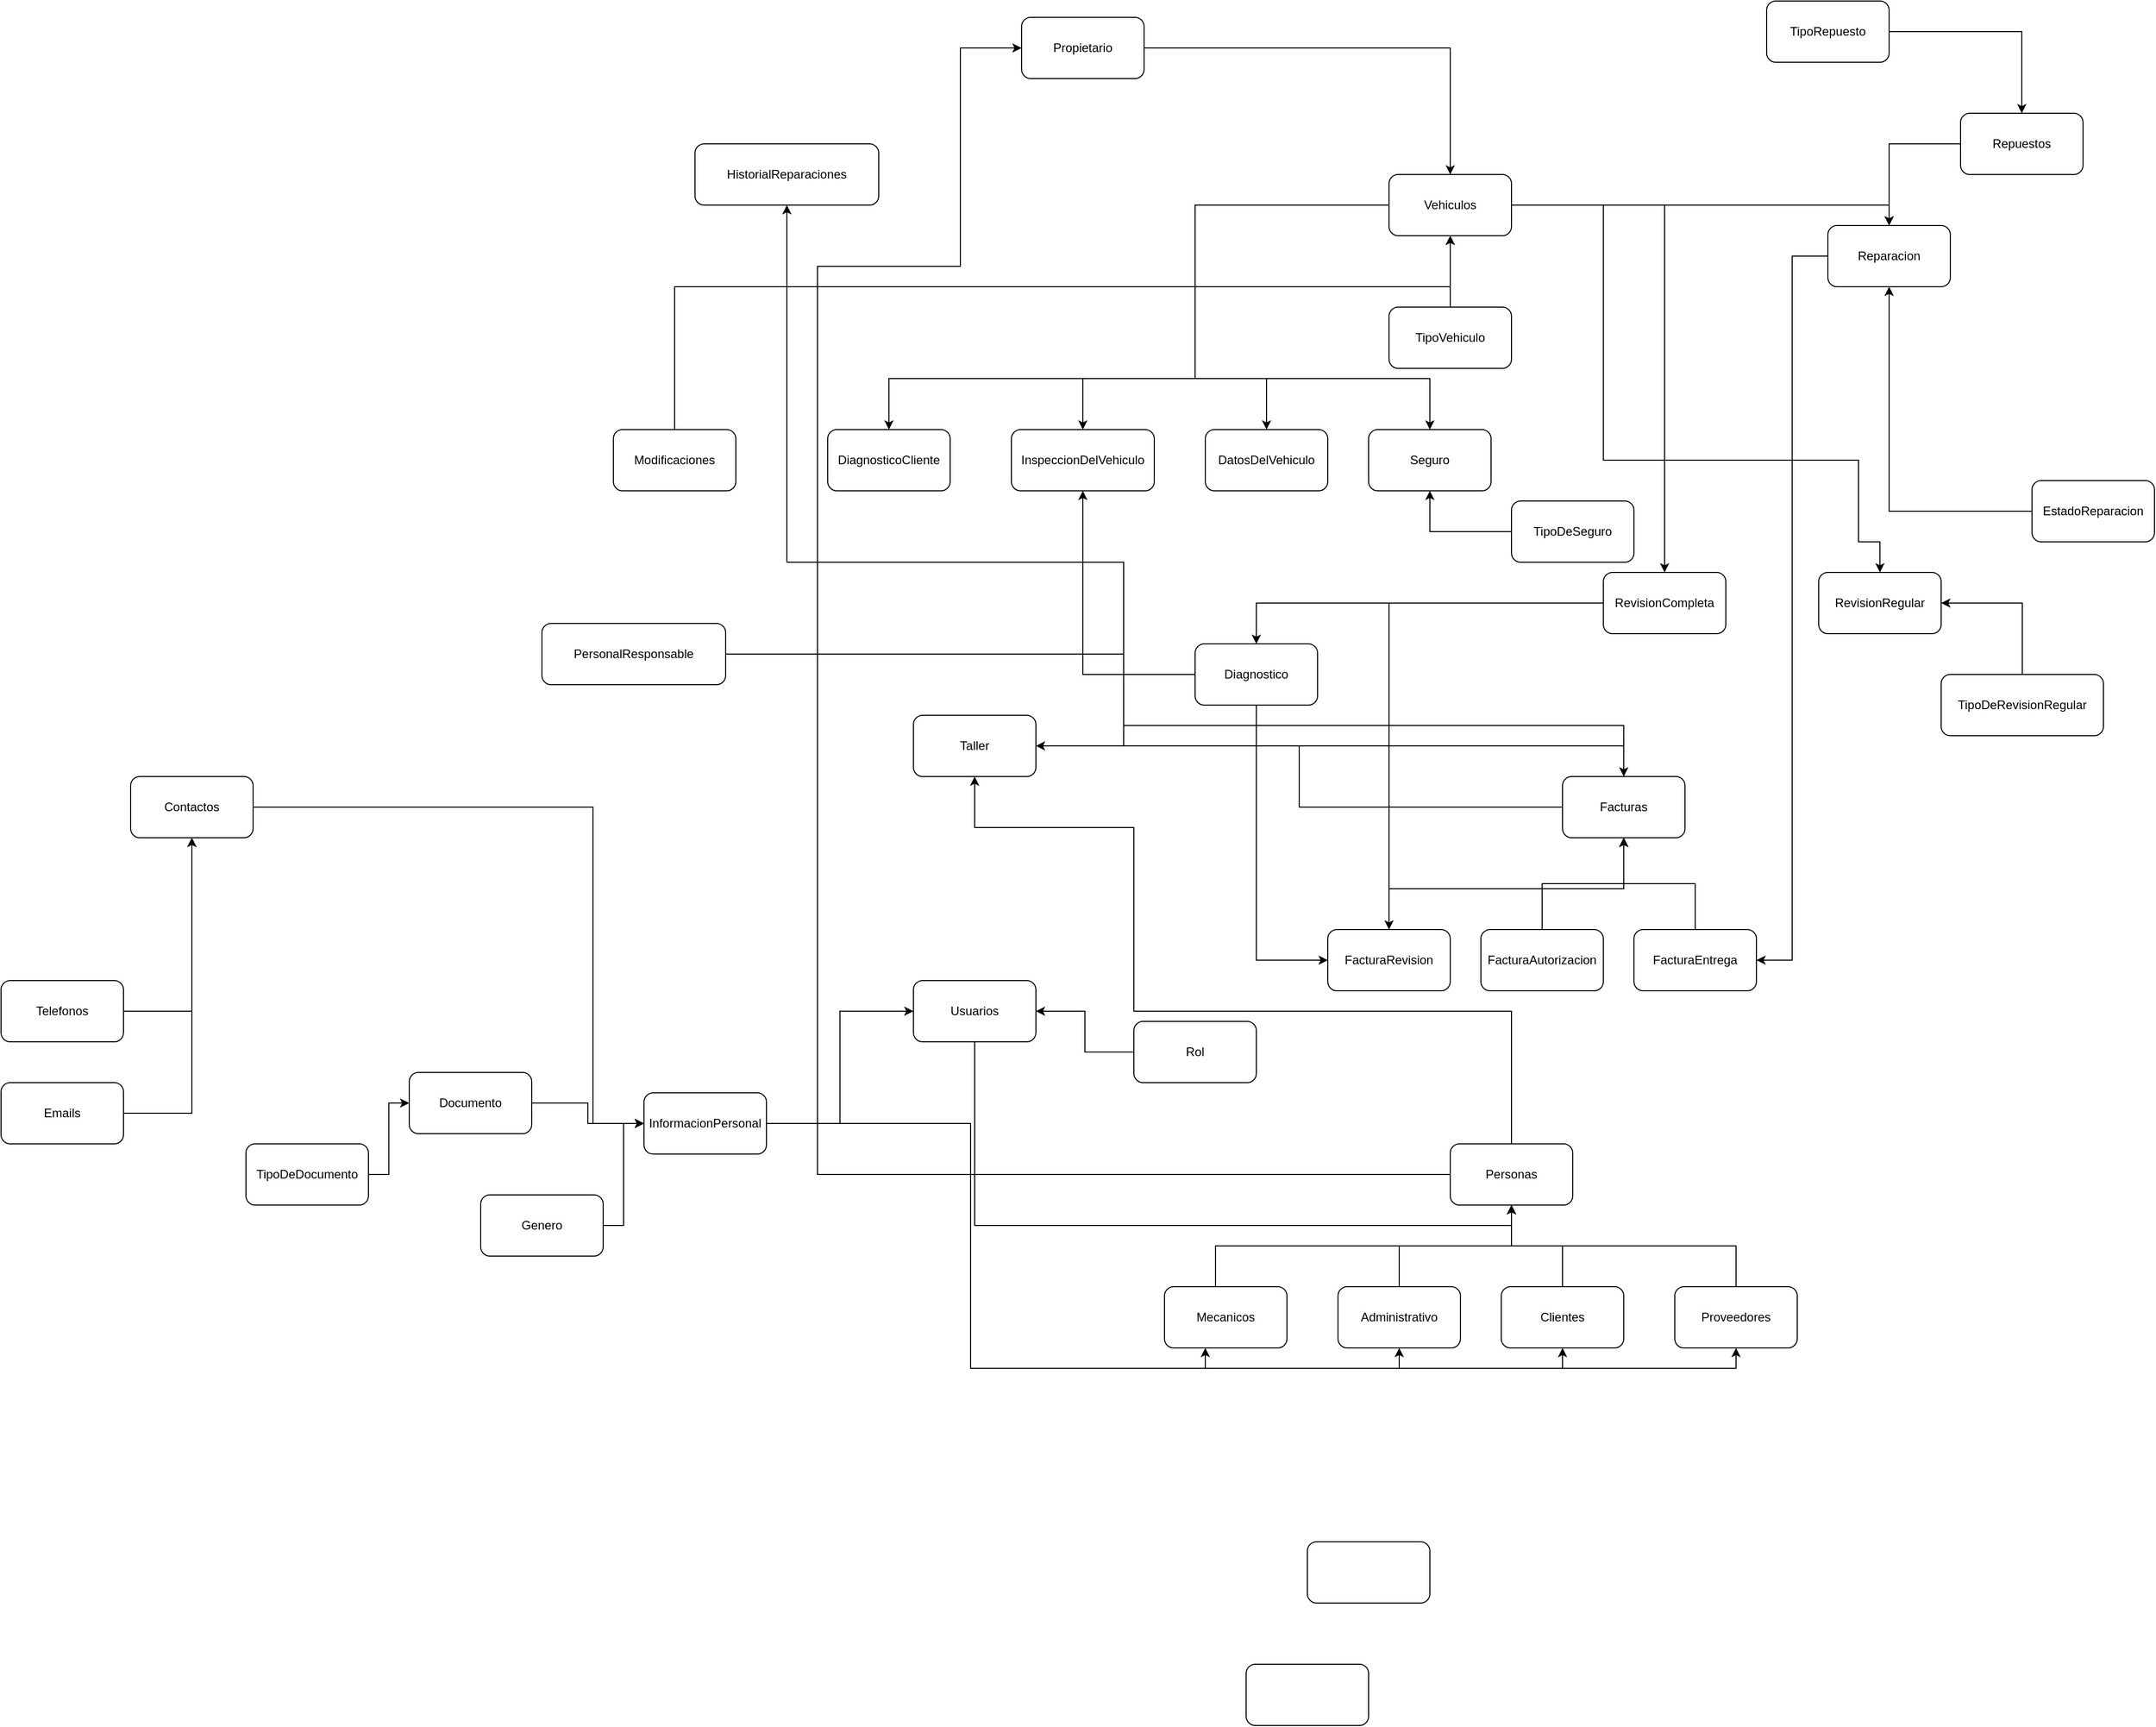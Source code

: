 <mxfile version="21.6.6" type="github">
  <diagram id="C5RBs43oDa-KdzZeNtuy" name="Page-1">
    <mxGraphModel dx="3290" dy="2349" grid="1" gridSize="10" guides="1" tooltips="1" connect="1" arrows="1" fold="1" page="1" pageScale="1" pageWidth="827" pageHeight="1169" math="0" shadow="0">
      <root>
        <mxCell id="WIyWlLk6GJQsqaUBKTNV-0" />
        <mxCell id="WIyWlLk6GJQsqaUBKTNV-1" parent="WIyWlLk6GJQsqaUBKTNV-0" />
        <mxCell id="hCiBcU4REguV__c3OleU-0" value="InspeccionDelVehiculo" style="rounded=1;whiteSpace=wrap;html=1;" parent="WIyWlLk6GJQsqaUBKTNV-1" vertex="1">
          <mxGeometry x="450" y="-210" width="140" height="60" as="geometry" />
        </mxCell>
        <mxCell id="hCiBcU4REguV__c3OleU-47" style="edgeStyle=orthogonalEdgeStyle;rounded=0;orthogonalLoop=1;jettySize=auto;html=1;entryX=0;entryY=0.5;entryDx=0;entryDy=0;" parent="WIyWlLk6GJQsqaUBKTNV-1" source="hCiBcU4REguV__c3OleU-1" target="hCiBcU4REguV__c3OleU-2" edge="1">
          <mxGeometry relative="1" as="geometry" />
        </mxCell>
        <mxCell id="hCiBcU4REguV__c3OleU-1" value="Documento" style="rounded=1;whiteSpace=wrap;html=1;" parent="WIyWlLk6GJQsqaUBKTNV-1" vertex="1">
          <mxGeometry x="-140" y="420" width="120" height="60" as="geometry" />
        </mxCell>
        <mxCell id="hCiBcU4REguV__c3OleU-41" style="edgeStyle=orthogonalEdgeStyle;rounded=0;orthogonalLoop=1;jettySize=auto;html=1;exitX=1;exitY=0.5;exitDx=0;exitDy=0;entryX=0;entryY=0.5;entryDx=0;entryDy=0;" parent="WIyWlLk6GJQsqaUBKTNV-1" source="hCiBcU4REguV__c3OleU-2" target="hCiBcU4REguV__c3OleU-21" edge="1">
          <mxGeometry relative="1" as="geometry" />
        </mxCell>
        <mxCell id="hCiBcU4REguV__c3OleU-53" style="edgeStyle=orthogonalEdgeStyle;rounded=0;orthogonalLoop=1;jettySize=auto;html=1;entryX=0.5;entryY=1;entryDx=0;entryDy=0;" parent="WIyWlLk6GJQsqaUBKTNV-1" edge="1">
          <mxGeometry relative="1" as="geometry">
            <mxPoint x="190.0" y="470" as="sourcePoint" />
            <mxPoint x="640.0" y="690" as="targetPoint" />
            <Array as="points">
              <mxPoint x="410" y="470" />
              <mxPoint x="410" y="710" />
              <mxPoint x="640" y="710" />
            </Array>
          </mxGeometry>
        </mxCell>
        <mxCell id="hCiBcU4REguV__c3OleU-54" style="edgeStyle=orthogonalEdgeStyle;rounded=0;orthogonalLoop=1;jettySize=auto;html=1;exitX=1;exitY=0.5;exitDx=0;exitDy=0;entryX=0.5;entryY=1;entryDx=0;entryDy=0;" parent="WIyWlLk6GJQsqaUBKTNV-1" source="hCiBcU4REguV__c3OleU-2" target="hCiBcU4REguV__c3OleU-14" edge="1">
          <mxGeometry relative="1" as="geometry">
            <Array as="points">
              <mxPoint x="410" y="470" />
              <mxPoint x="410" y="710" />
              <mxPoint x="830" y="710" />
            </Array>
          </mxGeometry>
        </mxCell>
        <mxCell id="hCiBcU4REguV__c3OleU-55" style="edgeStyle=orthogonalEdgeStyle;rounded=0;orthogonalLoop=1;jettySize=auto;html=1;exitX=1;exitY=0.5;exitDx=0;exitDy=0;entryX=0.5;entryY=1;entryDx=0;entryDy=0;" parent="WIyWlLk6GJQsqaUBKTNV-1" source="hCiBcU4REguV__c3OleU-2" target="hCiBcU4REguV__c3OleU-30" edge="1">
          <mxGeometry relative="1" as="geometry">
            <Array as="points">
              <mxPoint x="410" y="470" />
              <mxPoint x="410" y="710" />
              <mxPoint x="990" y="710" />
            </Array>
          </mxGeometry>
        </mxCell>
        <mxCell id="hCiBcU4REguV__c3OleU-56" style="edgeStyle=orthogonalEdgeStyle;rounded=0;orthogonalLoop=1;jettySize=auto;html=1;exitX=1;exitY=0.5;exitDx=0;exitDy=0;entryX=0.5;entryY=1;entryDx=0;entryDy=0;" parent="WIyWlLk6GJQsqaUBKTNV-1" source="hCiBcU4REguV__c3OleU-2" target="hCiBcU4REguV__c3OleU-31" edge="1">
          <mxGeometry relative="1" as="geometry">
            <Array as="points">
              <mxPoint x="410" y="470" />
              <mxPoint x="410" y="710" />
              <mxPoint x="1160" y="710" />
            </Array>
          </mxGeometry>
        </mxCell>
        <mxCell id="hCiBcU4REguV__c3OleU-2" value="InformacionPersonal" style="rounded=1;whiteSpace=wrap;html=1;" parent="WIyWlLk6GJQsqaUBKTNV-1" vertex="1">
          <mxGeometry x="90" y="440" width="120" height="60" as="geometry" />
        </mxCell>
        <mxCell id="hCiBcU4REguV__c3OleU-49" style="edgeStyle=orthogonalEdgeStyle;rounded=0;orthogonalLoop=1;jettySize=auto;html=1;entryX=0.5;entryY=1;entryDx=0;entryDy=0;" parent="WIyWlLk6GJQsqaUBKTNV-1" source="hCiBcU4REguV__c3OleU-3" target="hCiBcU4REguV__c3OleU-29" edge="1">
          <mxGeometry relative="1" as="geometry">
            <Array as="points">
              <mxPoint x="650" y="590" />
              <mxPoint x="940" y="590" />
            </Array>
          </mxGeometry>
        </mxCell>
        <mxCell id="hCiBcU4REguV__c3OleU-3" value="&lt;div&gt;Mecanicos&lt;/div&gt;" style="rounded=1;whiteSpace=wrap;html=1;" parent="WIyWlLk6GJQsqaUBKTNV-1" vertex="1">
          <mxGeometry x="600" y="630" width="120" height="60" as="geometry" />
        </mxCell>
        <mxCell id="hCiBcU4REguV__c3OleU-46" style="edgeStyle=orthogonalEdgeStyle;rounded=0;orthogonalLoop=1;jettySize=auto;html=1;entryX=0;entryY=0.5;entryDx=0;entryDy=0;" parent="WIyWlLk6GJQsqaUBKTNV-1" source="hCiBcU4REguV__c3OleU-4" target="hCiBcU4REguV__c3OleU-2" edge="1">
          <mxGeometry relative="1" as="geometry">
            <mxPoint x="130" y="510" as="targetPoint" />
          </mxGeometry>
        </mxCell>
        <mxCell id="hCiBcU4REguV__c3OleU-4" value="&lt;div&gt;Genero&lt;/div&gt;" style="rounded=1;whiteSpace=wrap;html=1;" parent="WIyWlLk6GJQsqaUBKTNV-1" vertex="1">
          <mxGeometry x="-70" y="540" width="120" height="60" as="geometry" />
        </mxCell>
        <mxCell id="v46ftB-HjHXUU36Ciib--24" style="edgeStyle=orthogonalEdgeStyle;rounded=0;orthogonalLoop=1;jettySize=auto;html=1;entryX=1;entryY=0.5;entryDx=0;entryDy=0;" edge="1" parent="WIyWlLk6GJQsqaUBKTNV-1" source="hCiBcU4REguV__c3OleU-5" target="hCiBcU4REguV__c3OleU-22">
          <mxGeometry relative="1" as="geometry" />
        </mxCell>
        <mxCell id="hCiBcU4REguV__c3OleU-5" value="Reparacion" style="rounded=1;whiteSpace=wrap;html=1;" parent="WIyWlLk6GJQsqaUBKTNV-1" vertex="1">
          <mxGeometry x="1250" y="-410" width="120" height="60" as="geometry" />
        </mxCell>
        <mxCell id="v46ftB-HjHXUU36Ciib--7" style="edgeStyle=orthogonalEdgeStyle;rounded=0;orthogonalLoop=1;jettySize=auto;html=1;" edge="1" parent="WIyWlLk6GJQsqaUBKTNV-1" source="hCiBcU4REguV__c3OleU-6" target="hCiBcU4REguV__c3OleU-15">
          <mxGeometry relative="1" as="geometry" />
        </mxCell>
        <mxCell id="v46ftB-HjHXUU36Ciib--8" style="edgeStyle=orthogonalEdgeStyle;rounded=0;orthogonalLoop=1;jettySize=auto;html=1;exitX=0;exitY=0.5;exitDx=0;exitDy=0;" edge="1" parent="WIyWlLk6GJQsqaUBKTNV-1" source="hCiBcU4REguV__c3OleU-6" target="hCiBcU4REguV__c3OleU-23">
          <mxGeometry relative="1" as="geometry" />
        </mxCell>
        <mxCell id="hCiBcU4REguV__c3OleU-6" value="RevisionCompleta" style="rounded=1;whiteSpace=wrap;html=1;" parent="WIyWlLk6GJQsqaUBKTNV-1" vertex="1">
          <mxGeometry x="1030" y="-70" width="120" height="60" as="geometry" />
        </mxCell>
        <mxCell id="v46ftB-HjHXUU36Ciib--13" style="edgeStyle=orthogonalEdgeStyle;rounded=0;orthogonalLoop=1;jettySize=auto;html=1;entryX=0.5;entryY=1;entryDx=0;entryDy=0;" edge="1" parent="WIyWlLk6GJQsqaUBKTNV-1" source="hCiBcU4REguV__c3OleU-7" target="hCiBcU4REguV__c3OleU-40">
          <mxGeometry relative="1" as="geometry" />
        </mxCell>
        <mxCell id="hCiBcU4REguV__c3OleU-7" value="&lt;div&gt;TipoVehiculo&lt;/div&gt;" style="rounded=1;whiteSpace=wrap;html=1;" parent="WIyWlLk6GJQsqaUBKTNV-1" vertex="1">
          <mxGeometry x="820" y="-330" width="120" height="60" as="geometry" />
        </mxCell>
        <mxCell id="hCiBcU4REguV__c3OleU-8" value="DiagnosticoCliente" style="rounded=1;whiteSpace=wrap;html=1;" parent="WIyWlLk6GJQsqaUBKTNV-1" vertex="1">
          <mxGeometry x="270" y="-210" width="120" height="60" as="geometry" />
        </mxCell>
        <mxCell id="v46ftB-HjHXUU36Ciib--26" style="edgeStyle=orthogonalEdgeStyle;rounded=0;orthogonalLoop=1;jettySize=auto;html=1;entryX=0.5;entryY=0;entryDx=0;entryDy=0;" edge="1" parent="WIyWlLk6GJQsqaUBKTNV-1" source="hCiBcU4REguV__c3OleU-9" target="hCiBcU4REguV__c3OleU-16">
          <mxGeometry relative="1" as="geometry">
            <Array as="points">
              <mxPoint x="560" y="10" />
              <mxPoint x="560" y="80" />
              <mxPoint x="1050" y="80" />
            </Array>
          </mxGeometry>
        </mxCell>
        <mxCell id="hCiBcU4REguV__c3OleU-9" value="PersonalResponsable" style="rounded=1;whiteSpace=wrap;html=1;" parent="WIyWlLk6GJQsqaUBKTNV-1" vertex="1">
          <mxGeometry x="-10" y="-20" width="180" height="60" as="geometry" />
        </mxCell>
        <mxCell id="hCiBcU4REguV__c3OleU-10" value="&lt;div&gt;DatosDelVehiculo&lt;/div&gt;" style="rounded=1;whiteSpace=wrap;html=1;" parent="WIyWlLk6GJQsqaUBKTNV-1" vertex="1">
          <mxGeometry x="640" y="-210" width="120" height="60" as="geometry" />
        </mxCell>
        <mxCell id="hCiBcU4REguV__c3OleU-44" style="edgeStyle=orthogonalEdgeStyle;rounded=0;orthogonalLoop=1;jettySize=auto;html=1;entryX=0.5;entryY=1;entryDx=0;entryDy=0;" parent="WIyWlLk6GJQsqaUBKTNV-1" source="hCiBcU4REguV__c3OleU-11" target="hCiBcU4REguV__c3OleU-28" edge="1">
          <mxGeometry relative="1" as="geometry" />
        </mxCell>
        <mxCell id="hCiBcU4REguV__c3OleU-11" value="&lt;div&gt;Emails&lt;/div&gt;" style="rounded=1;whiteSpace=wrap;html=1;" parent="WIyWlLk6GJQsqaUBKTNV-1" vertex="1">
          <mxGeometry x="-540" y="430" width="120" height="60" as="geometry" />
        </mxCell>
        <mxCell id="hCiBcU4REguV__c3OleU-43" style="edgeStyle=orthogonalEdgeStyle;rounded=0;orthogonalLoop=1;jettySize=auto;html=1;entryX=0.5;entryY=1;entryDx=0;entryDy=0;" parent="WIyWlLk6GJQsqaUBKTNV-1" source="hCiBcU4REguV__c3OleU-12" target="hCiBcU4REguV__c3OleU-28" edge="1">
          <mxGeometry relative="1" as="geometry" />
        </mxCell>
        <mxCell id="hCiBcU4REguV__c3OleU-12" value="&lt;div&gt;Telefonos&lt;/div&gt;" style="rounded=1;whiteSpace=wrap;html=1;" parent="WIyWlLk6GJQsqaUBKTNV-1" vertex="1">
          <mxGeometry x="-540" y="330" width="120" height="60" as="geometry" />
        </mxCell>
        <mxCell id="hCiBcU4REguV__c3OleU-13" value="HistorialReparaciones" style="rounded=1;whiteSpace=wrap;html=1;" parent="WIyWlLk6GJQsqaUBKTNV-1" vertex="1">
          <mxGeometry x="140" y="-490" width="180" height="60" as="geometry" />
        </mxCell>
        <mxCell id="hCiBcU4REguV__c3OleU-50" style="edgeStyle=orthogonalEdgeStyle;rounded=0;orthogonalLoop=1;jettySize=auto;html=1;exitX=0.5;exitY=0;exitDx=0;exitDy=0;entryX=0.5;entryY=0.667;entryDx=0;entryDy=0;entryPerimeter=0;" parent="WIyWlLk6GJQsqaUBKTNV-1" source="hCiBcU4REguV__c3OleU-14" target="hCiBcU4REguV__c3OleU-29" edge="1">
          <mxGeometry relative="1" as="geometry" />
        </mxCell>
        <mxCell id="hCiBcU4REguV__c3OleU-14" value="Administrativo" style="rounded=1;whiteSpace=wrap;html=1;" parent="WIyWlLk6GJQsqaUBKTNV-1" vertex="1">
          <mxGeometry x="770" y="630" width="120" height="60" as="geometry" />
        </mxCell>
        <mxCell id="v46ftB-HjHXUU36Ciib--3" style="edgeStyle=orthogonalEdgeStyle;rounded=0;orthogonalLoop=1;jettySize=auto;html=1;entryX=0.5;entryY=1;entryDx=0;entryDy=0;" edge="1" parent="WIyWlLk6GJQsqaUBKTNV-1" source="hCiBcU4REguV__c3OleU-15" target="hCiBcU4REguV__c3OleU-16">
          <mxGeometry relative="1" as="geometry">
            <Array as="points">
              <mxPoint x="820" y="240" />
              <mxPoint x="1050" y="240" />
            </Array>
          </mxGeometry>
        </mxCell>
        <mxCell id="hCiBcU4REguV__c3OleU-15" value="FacturaRevision" style="rounded=1;whiteSpace=wrap;html=1;" parent="WIyWlLk6GJQsqaUBKTNV-1" vertex="1">
          <mxGeometry x="760" y="280" width="120" height="60" as="geometry" />
        </mxCell>
        <mxCell id="v46ftB-HjHXUU36Ciib--25" style="edgeStyle=orthogonalEdgeStyle;rounded=0;orthogonalLoop=1;jettySize=auto;html=1;entryX=1;entryY=0.5;entryDx=0;entryDy=0;" edge="1" parent="WIyWlLk6GJQsqaUBKTNV-1" source="hCiBcU4REguV__c3OleU-16" target="hCiBcU4REguV__c3OleU-24">
          <mxGeometry relative="1" as="geometry" />
        </mxCell>
        <mxCell id="v46ftB-HjHXUU36Ciib--29" style="edgeStyle=orthogonalEdgeStyle;rounded=0;orthogonalLoop=1;jettySize=auto;html=1;entryX=0.5;entryY=1;entryDx=0;entryDy=0;" edge="1" parent="WIyWlLk6GJQsqaUBKTNV-1" source="hCiBcU4REguV__c3OleU-16" target="hCiBcU4REguV__c3OleU-13">
          <mxGeometry relative="1" as="geometry">
            <Array as="points">
              <mxPoint x="1050" y="100" />
              <mxPoint x="560" y="100" />
              <mxPoint x="560" y="-80" />
              <mxPoint x="230" y="-80" />
            </Array>
          </mxGeometry>
        </mxCell>
        <mxCell id="hCiBcU4REguV__c3OleU-16" value="Facturas" style="rounded=1;whiteSpace=wrap;html=1;" parent="WIyWlLk6GJQsqaUBKTNV-1" vertex="1">
          <mxGeometry x="990" y="130" width="120" height="60" as="geometry" />
        </mxCell>
        <mxCell id="v46ftB-HjHXUU36Ciib--40" style="edgeStyle=orthogonalEdgeStyle;rounded=0;orthogonalLoop=1;jettySize=auto;html=1;entryX=1;entryY=0.5;entryDx=0;entryDy=0;" edge="1" parent="WIyWlLk6GJQsqaUBKTNV-1" source="hCiBcU4REguV__c3OleU-17" target="hCiBcU4REguV__c3OleU-26">
          <mxGeometry relative="1" as="geometry" />
        </mxCell>
        <mxCell id="hCiBcU4REguV__c3OleU-17" value="TipoDeRevisionRegular" style="rounded=1;whiteSpace=wrap;html=1;" parent="WIyWlLk6GJQsqaUBKTNV-1" vertex="1">
          <mxGeometry x="1361" y="30" width="159" height="60" as="geometry" />
        </mxCell>
        <mxCell id="v46ftB-HjHXUU36Ciib--34" style="edgeStyle=orthogonalEdgeStyle;rounded=0;orthogonalLoop=1;jettySize=auto;html=1;entryX=0.5;entryY=1;entryDx=0;entryDy=0;" edge="1" parent="WIyWlLk6GJQsqaUBKTNV-1" source="hCiBcU4REguV__c3OleU-18" target="hCiBcU4REguV__c3OleU-36">
          <mxGeometry relative="1" as="geometry" />
        </mxCell>
        <mxCell id="hCiBcU4REguV__c3OleU-18" value="TipoDeSeguro" style="rounded=1;whiteSpace=wrap;html=1;" parent="WIyWlLk6GJQsqaUBKTNV-1" vertex="1">
          <mxGeometry x="940" y="-140" width="120" height="60" as="geometry" />
        </mxCell>
        <mxCell id="v46ftB-HjHXUU36Ciib--4" style="edgeStyle=orthogonalEdgeStyle;rounded=0;orthogonalLoop=1;jettySize=auto;html=1;entryX=0.5;entryY=1;entryDx=0;entryDy=0;" edge="1" parent="WIyWlLk6GJQsqaUBKTNV-1" source="hCiBcU4REguV__c3OleU-19" target="hCiBcU4REguV__c3OleU-16">
          <mxGeometry relative="1" as="geometry" />
        </mxCell>
        <mxCell id="hCiBcU4REguV__c3OleU-19" value="FacturaAutorizacion" style="rounded=1;whiteSpace=wrap;html=1;" parent="WIyWlLk6GJQsqaUBKTNV-1" vertex="1">
          <mxGeometry x="910" y="280" width="120" height="60" as="geometry" />
        </mxCell>
        <mxCell id="v46ftB-HjHXUU36Ciib--1" style="edgeStyle=orthogonalEdgeStyle;rounded=0;orthogonalLoop=1;jettySize=auto;html=1;exitX=0.5;exitY=1;exitDx=0;exitDy=0;entryX=0.5;entryY=1;entryDx=0;entryDy=0;" edge="1" parent="WIyWlLk6GJQsqaUBKTNV-1" source="hCiBcU4REguV__c3OleU-21" target="hCiBcU4REguV__c3OleU-29">
          <mxGeometry relative="1" as="geometry" />
        </mxCell>
        <mxCell id="hCiBcU4REguV__c3OleU-21" value="Usuarios" style="rounded=1;whiteSpace=wrap;html=1;" parent="WIyWlLk6GJQsqaUBKTNV-1" vertex="1">
          <mxGeometry x="354" y="330" width="120" height="60" as="geometry" />
        </mxCell>
        <mxCell id="v46ftB-HjHXUU36Ciib--5" style="edgeStyle=orthogonalEdgeStyle;rounded=0;orthogonalLoop=1;jettySize=auto;html=1;entryX=0.5;entryY=1;entryDx=0;entryDy=0;" edge="1" parent="WIyWlLk6GJQsqaUBKTNV-1" source="hCiBcU4REguV__c3OleU-22" target="hCiBcU4REguV__c3OleU-16">
          <mxGeometry relative="1" as="geometry" />
        </mxCell>
        <mxCell id="hCiBcU4REguV__c3OleU-22" value="FacturaEntrega" style="rounded=1;whiteSpace=wrap;html=1;" parent="WIyWlLk6GJQsqaUBKTNV-1" vertex="1">
          <mxGeometry x="1060" y="280" width="120" height="60" as="geometry" />
        </mxCell>
        <mxCell id="v46ftB-HjHXUU36Ciib--9" style="edgeStyle=orthogonalEdgeStyle;rounded=0;orthogonalLoop=1;jettySize=auto;html=1;exitX=0.5;exitY=1;exitDx=0;exitDy=0;entryX=0;entryY=0.5;entryDx=0;entryDy=0;" edge="1" parent="WIyWlLk6GJQsqaUBKTNV-1" source="hCiBcU4REguV__c3OleU-23" target="hCiBcU4REguV__c3OleU-15">
          <mxGeometry relative="1" as="geometry" />
        </mxCell>
        <mxCell id="v46ftB-HjHXUU36Ciib--30" style="edgeStyle=orthogonalEdgeStyle;rounded=0;orthogonalLoop=1;jettySize=auto;html=1;entryX=0.5;entryY=1;entryDx=0;entryDy=0;" edge="1" parent="WIyWlLk6GJQsqaUBKTNV-1" source="hCiBcU4REguV__c3OleU-23" target="hCiBcU4REguV__c3OleU-0">
          <mxGeometry relative="1" as="geometry" />
        </mxCell>
        <mxCell id="hCiBcU4REguV__c3OleU-23" value="Diagnostico" style="rounded=1;whiteSpace=wrap;html=1;" parent="WIyWlLk6GJQsqaUBKTNV-1" vertex="1">
          <mxGeometry x="630" width="120" height="60" as="geometry" />
        </mxCell>
        <mxCell id="hCiBcU4REguV__c3OleU-24" value="Taller" style="rounded=1;whiteSpace=wrap;html=1;" parent="WIyWlLk6GJQsqaUBKTNV-1" vertex="1">
          <mxGeometry x="354" y="70" width="120" height="60" as="geometry" />
        </mxCell>
        <mxCell id="hCiBcU4REguV__c3OleU-42" style="edgeStyle=orthogonalEdgeStyle;rounded=0;orthogonalLoop=1;jettySize=auto;html=1;exitX=0;exitY=0.5;exitDx=0;exitDy=0;entryX=1;entryY=0.5;entryDx=0;entryDy=0;" parent="WIyWlLk6GJQsqaUBKTNV-1" source="hCiBcU4REguV__c3OleU-25" target="hCiBcU4REguV__c3OleU-21" edge="1">
          <mxGeometry relative="1" as="geometry" />
        </mxCell>
        <mxCell id="hCiBcU4REguV__c3OleU-25" value="Rol" style="rounded=1;whiteSpace=wrap;html=1;" parent="WIyWlLk6GJQsqaUBKTNV-1" vertex="1">
          <mxGeometry x="570" y="370" width="120" height="60" as="geometry" />
        </mxCell>
        <mxCell id="hCiBcU4REguV__c3OleU-26" value="RevisionRegular" style="rounded=1;whiteSpace=wrap;html=1;" parent="WIyWlLk6GJQsqaUBKTNV-1" vertex="1">
          <mxGeometry x="1241" y="-70" width="120" height="60" as="geometry" />
        </mxCell>
        <mxCell id="hCiBcU4REguV__c3OleU-45" style="edgeStyle=orthogonalEdgeStyle;rounded=0;orthogonalLoop=1;jettySize=auto;html=1;entryX=0;entryY=0.5;entryDx=0;entryDy=0;" parent="WIyWlLk6GJQsqaUBKTNV-1" source="hCiBcU4REguV__c3OleU-27" target="hCiBcU4REguV__c3OleU-1" edge="1">
          <mxGeometry relative="1" as="geometry" />
        </mxCell>
        <mxCell id="hCiBcU4REguV__c3OleU-27" value="TipoDeDocumento" style="rounded=1;whiteSpace=wrap;html=1;" parent="WIyWlLk6GJQsqaUBKTNV-1" vertex="1">
          <mxGeometry x="-300" y="490" width="120" height="60" as="geometry" />
        </mxCell>
        <mxCell id="v46ftB-HjHXUU36Ciib--28" style="edgeStyle=orthogonalEdgeStyle;rounded=0;orthogonalLoop=1;jettySize=auto;html=1;entryX=0;entryY=0.5;entryDx=0;entryDy=0;" edge="1" parent="WIyWlLk6GJQsqaUBKTNV-1" source="hCiBcU4REguV__c3OleU-28" target="hCiBcU4REguV__c3OleU-2">
          <mxGeometry relative="1" as="geometry">
            <Array as="points">
              <mxPoint x="40" y="160" />
              <mxPoint x="40" y="470" />
            </Array>
          </mxGeometry>
        </mxCell>
        <mxCell id="hCiBcU4REguV__c3OleU-28" value="Contactos" style="rounded=1;whiteSpace=wrap;html=1;" parent="WIyWlLk6GJQsqaUBKTNV-1" vertex="1">
          <mxGeometry x="-413" y="130" width="120" height="60" as="geometry" />
        </mxCell>
        <mxCell id="v46ftB-HjHXUU36Ciib--11" style="edgeStyle=orthogonalEdgeStyle;rounded=0;orthogonalLoop=1;jettySize=auto;html=1;entryX=0.5;entryY=1;entryDx=0;entryDy=0;" edge="1" parent="WIyWlLk6GJQsqaUBKTNV-1" source="hCiBcU4REguV__c3OleU-29" target="hCiBcU4REguV__c3OleU-24">
          <mxGeometry relative="1" as="geometry">
            <Array as="points">
              <mxPoint x="940" y="360" />
              <mxPoint x="570" y="360" />
              <mxPoint x="570" y="180" />
              <mxPoint x="414" y="180" />
            </Array>
          </mxGeometry>
        </mxCell>
        <mxCell id="v46ftB-HjHXUU36Ciib--32" style="edgeStyle=orthogonalEdgeStyle;rounded=0;orthogonalLoop=1;jettySize=auto;html=1;entryX=0;entryY=0.5;entryDx=0;entryDy=0;" edge="1" parent="WIyWlLk6GJQsqaUBKTNV-1" source="hCiBcU4REguV__c3OleU-29" target="hCiBcU4REguV__c3OleU-38">
          <mxGeometry relative="1" as="geometry">
            <Array as="points">
              <mxPoint x="260" y="520" />
              <mxPoint x="260" y="-370" />
              <mxPoint x="400" y="-370" />
              <mxPoint x="400" y="-584" />
            </Array>
          </mxGeometry>
        </mxCell>
        <mxCell id="hCiBcU4REguV__c3OleU-29" value="Personas" style="rounded=1;whiteSpace=wrap;html=1;" parent="WIyWlLk6GJQsqaUBKTNV-1" vertex="1">
          <mxGeometry x="880" y="490" width="120" height="60" as="geometry" />
        </mxCell>
        <mxCell id="hCiBcU4REguV__c3OleU-51" style="edgeStyle=orthogonalEdgeStyle;rounded=0;orthogonalLoop=1;jettySize=auto;html=1;entryX=0.5;entryY=1;entryDx=0;entryDy=0;" parent="WIyWlLk6GJQsqaUBKTNV-1" source="hCiBcU4REguV__c3OleU-30" target="hCiBcU4REguV__c3OleU-29" edge="1">
          <mxGeometry relative="1" as="geometry" />
        </mxCell>
        <mxCell id="hCiBcU4REguV__c3OleU-30" value="Clientes" style="rounded=1;whiteSpace=wrap;html=1;" parent="WIyWlLk6GJQsqaUBKTNV-1" vertex="1">
          <mxGeometry x="930" y="630" width="120" height="60" as="geometry" />
        </mxCell>
        <mxCell id="hCiBcU4REguV__c3OleU-52" style="edgeStyle=orthogonalEdgeStyle;rounded=0;orthogonalLoop=1;jettySize=auto;html=1;exitX=0.5;exitY=0;exitDx=0;exitDy=0;" parent="WIyWlLk6GJQsqaUBKTNV-1" source="hCiBcU4REguV__c3OleU-31" target="hCiBcU4REguV__c3OleU-29" edge="1">
          <mxGeometry relative="1" as="geometry" />
        </mxCell>
        <mxCell id="hCiBcU4REguV__c3OleU-31" value="Proveedores&lt;span&gt;&lt;/span&gt;" style="rounded=1;whiteSpace=wrap;html=1;" parent="WIyWlLk6GJQsqaUBKTNV-1" vertex="1">
          <mxGeometry x="1100" y="630" width="120" height="60" as="geometry" />
        </mxCell>
        <mxCell id="v46ftB-HjHXUU36Ciib--10" style="edgeStyle=orthogonalEdgeStyle;rounded=0;orthogonalLoop=1;jettySize=auto;html=1;entryX=0.5;entryY=0;entryDx=0;entryDy=0;" edge="1" parent="WIyWlLk6GJQsqaUBKTNV-1" source="hCiBcU4REguV__c3OleU-33" target="v46ftB-HjHXUU36Ciib--2">
          <mxGeometry relative="1" as="geometry" />
        </mxCell>
        <mxCell id="hCiBcU4REguV__c3OleU-33" value="TipoRepuesto" style="rounded=1;whiteSpace=wrap;html=1;" parent="WIyWlLk6GJQsqaUBKTNV-1" vertex="1">
          <mxGeometry x="1190" y="-630" width="120" height="60" as="geometry" />
        </mxCell>
        <mxCell id="v46ftB-HjHXUU36Ciib--12" style="edgeStyle=orthogonalEdgeStyle;rounded=0;orthogonalLoop=1;jettySize=auto;html=1;entryX=0.5;entryY=1;entryDx=0;entryDy=0;" edge="1" parent="WIyWlLk6GJQsqaUBKTNV-1" source="hCiBcU4REguV__c3OleU-34" target="hCiBcU4REguV__c3OleU-5">
          <mxGeometry relative="1" as="geometry" />
        </mxCell>
        <mxCell id="hCiBcU4REguV__c3OleU-34" value="EstadoReparacion" style="rounded=1;whiteSpace=wrap;html=1;" parent="WIyWlLk6GJQsqaUBKTNV-1" vertex="1">
          <mxGeometry x="1450" y="-160" width="120" height="60" as="geometry" />
        </mxCell>
        <mxCell id="hCiBcU4REguV__c3OleU-35" value="" style="rounded=1;whiteSpace=wrap;html=1;" parent="WIyWlLk6GJQsqaUBKTNV-1" vertex="1">
          <mxGeometry x="680" y="1000" width="120" height="60" as="geometry" />
        </mxCell>
        <mxCell id="hCiBcU4REguV__c3OleU-36" value="Seguro" style="rounded=1;whiteSpace=wrap;html=1;" parent="WIyWlLk6GJQsqaUBKTNV-1" vertex="1">
          <mxGeometry x="800" y="-210" width="120" height="60" as="geometry" />
        </mxCell>
        <mxCell id="v46ftB-HjHXUU36Ciib--37" style="edgeStyle=orthogonalEdgeStyle;rounded=0;orthogonalLoop=1;jettySize=auto;html=1;entryX=0.5;entryY=1;entryDx=0;entryDy=0;" edge="1" parent="WIyWlLk6GJQsqaUBKTNV-1" source="hCiBcU4REguV__c3OleU-37" target="hCiBcU4REguV__c3OleU-40">
          <mxGeometry relative="1" as="geometry">
            <Array as="points">
              <mxPoint x="120" y="-350" />
              <mxPoint x="880" y="-350" />
            </Array>
          </mxGeometry>
        </mxCell>
        <mxCell id="hCiBcU4REguV__c3OleU-37" value="Modificaciones" style="rounded=1;whiteSpace=wrap;html=1;" parent="WIyWlLk6GJQsqaUBKTNV-1" vertex="1">
          <mxGeometry x="60" y="-210" width="120" height="60" as="geometry" />
        </mxCell>
        <mxCell id="v46ftB-HjHXUU36Ciib--31" style="edgeStyle=orthogonalEdgeStyle;rounded=0;orthogonalLoop=1;jettySize=auto;html=1;exitX=1;exitY=0.5;exitDx=0;exitDy=0;entryX=0.5;entryY=0;entryDx=0;entryDy=0;" edge="1" parent="WIyWlLk6GJQsqaUBKTNV-1" source="hCiBcU4REguV__c3OleU-38" target="hCiBcU4REguV__c3OleU-40">
          <mxGeometry relative="1" as="geometry" />
        </mxCell>
        <mxCell id="hCiBcU4REguV__c3OleU-38" value="Propietario" style="rounded=1;whiteSpace=wrap;html=1;" parent="WIyWlLk6GJQsqaUBKTNV-1" vertex="1">
          <mxGeometry x="460" y="-614" width="120" height="60" as="geometry" />
        </mxCell>
        <mxCell id="hCiBcU4REguV__c3OleU-39" value="" style="rounded=1;whiteSpace=wrap;html=1;" parent="WIyWlLk6GJQsqaUBKTNV-1" vertex="1">
          <mxGeometry x="740" y="880" width="120" height="60" as="geometry" />
        </mxCell>
        <mxCell id="v46ftB-HjHXUU36Ciib--14" style="edgeStyle=orthogonalEdgeStyle;rounded=0;orthogonalLoop=1;jettySize=auto;html=1;entryX=0.5;entryY=0;entryDx=0;entryDy=0;" edge="1" parent="WIyWlLk6GJQsqaUBKTNV-1" source="hCiBcU4REguV__c3OleU-40" target="hCiBcU4REguV__c3OleU-6">
          <mxGeometry relative="1" as="geometry" />
        </mxCell>
        <mxCell id="v46ftB-HjHXUU36Ciib--15" style="edgeStyle=orthogonalEdgeStyle;rounded=0;orthogonalLoop=1;jettySize=auto;html=1;entryX=0.5;entryY=0;entryDx=0;entryDy=0;" edge="1" parent="WIyWlLk6GJQsqaUBKTNV-1" source="hCiBcU4REguV__c3OleU-40" target="hCiBcU4REguV__c3OleU-5">
          <mxGeometry relative="1" as="geometry" />
        </mxCell>
        <mxCell id="v46ftB-HjHXUU36Ciib--19" style="edgeStyle=orthogonalEdgeStyle;rounded=0;orthogonalLoop=1;jettySize=auto;html=1;entryX=0.5;entryY=0;entryDx=0;entryDy=0;" edge="1" parent="WIyWlLk6GJQsqaUBKTNV-1" source="hCiBcU4REguV__c3OleU-40" target="hCiBcU4REguV__c3OleU-10">
          <mxGeometry relative="1" as="geometry">
            <Array as="points">
              <mxPoint x="630" y="-430" />
              <mxPoint x="630" y="-260" />
              <mxPoint x="700" y="-260" />
            </Array>
          </mxGeometry>
        </mxCell>
        <mxCell id="v46ftB-HjHXUU36Ciib--20" style="edgeStyle=orthogonalEdgeStyle;rounded=0;orthogonalLoop=1;jettySize=auto;html=1;exitX=0;exitY=0.5;exitDx=0;exitDy=0;entryX=0.5;entryY=0;entryDx=0;entryDy=0;" edge="1" parent="WIyWlLk6GJQsqaUBKTNV-1" source="hCiBcU4REguV__c3OleU-40" target="hCiBcU4REguV__c3OleU-0">
          <mxGeometry relative="1" as="geometry">
            <Array as="points">
              <mxPoint x="630" y="-430" />
              <mxPoint x="630" y="-260" />
              <mxPoint x="520" y="-260" />
            </Array>
          </mxGeometry>
        </mxCell>
        <mxCell id="v46ftB-HjHXUU36Ciib--21" style="edgeStyle=orthogonalEdgeStyle;rounded=0;orthogonalLoop=1;jettySize=auto;html=1;entryX=0.5;entryY=0;entryDx=0;entryDy=0;" edge="1" parent="WIyWlLk6GJQsqaUBKTNV-1" source="hCiBcU4REguV__c3OleU-40" target="hCiBcU4REguV__c3OleU-8">
          <mxGeometry relative="1" as="geometry">
            <Array as="points">
              <mxPoint x="630" y="-430" />
              <mxPoint x="630" y="-260" />
              <mxPoint x="330" y="-260" />
            </Array>
          </mxGeometry>
        </mxCell>
        <mxCell id="v46ftB-HjHXUU36Ciib--33" style="edgeStyle=orthogonalEdgeStyle;rounded=0;orthogonalLoop=1;jettySize=auto;html=1;exitX=0;exitY=0.5;exitDx=0;exitDy=0;entryX=0.5;entryY=0;entryDx=0;entryDy=0;" edge="1" parent="WIyWlLk6GJQsqaUBKTNV-1" source="hCiBcU4REguV__c3OleU-40" target="hCiBcU4REguV__c3OleU-36">
          <mxGeometry relative="1" as="geometry">
            <Array as="points">
              <mxPoint x="630" y="-430" />
              <mxPoint x="630" y="-260" />
              <mxPoint x="860" y="-260" />
            </Array>
          </mxGeometry>
        </mxCell>
        <mxCell id="v46ftB-HjHXUU36Ciib--39" style="edgeStyle=orthogonalEdgeStyle;rounded=0;orthogonalLoop=1;jettySize=auto;html=1;entryX=0.5;entryY=0;entryDx=0;entryDy=0;" edge="1" parent="WIyWlLk6GJQsqaUBKTNV-1" source="hCiBcU4REguV__c3OleU-40" target="hCiBcU4REguV__c3OleU-26">
          <mxGeometry relative="1" as="geometry">
            <Array as="points">
              <mxPoint x="1030" y="-430" />
              <mxPoint x="1030" y="-180" />
              <mxPoint x="1280" y="-180" />
              <mxPoint x="1280" y="-100" />
              <mxPoint x="1301" y="-100" />
            </Array>
          </mxGeometry>
        </mxCell>
        <mxCell id="hCiBcU4REguV__c3OleU-40" value="Vehiculos" style="rounded=1;whiteSpace=wrap;html=1;" parent="WIyWlLk6GJQsqaUBKTNV-1" vertex="1">
          <mxGeometry x="820" y="-460" width="120" height="60" as="geometry" />
        </mxCell>
        <mxCell id="v46ftB-HjHXUU36Ciib--16" style="edgeStyle=orthogonalEdgeStyle;rounded=0;orthogonalLoop=1;jettySize=auto;html=1;entryX=0.5;entryY=0;entryDx=0;entryDy=0;" edge="1" parent="WIyWlLk6GJQsqaUBKTNV-1" source="v46ftB-HjHXUU36Ciib--2" target="hCiBcU4REguV__c3OleU-5">
          <mxGeometry relative="1" as="geometry">
            <Array as="points">
              <mxPoint x="1310" y="-490" />
            </Array>
          </mxGeometry>
        </mxCell>
        <mxCell id="v46ftB-HjHXUU36Ciib--2" value="Repuestos" style="rounded=1;whiteSpace=wrap;html=1;" vertex="1" parent="WIyWlLk6GJQsqaUBKTNV-1">
          <mxGeometry x="1380" y="-520" width="120" height="60" as="geometry" />
        </mxCell>
      </root>
    </mxGraphModel>
  </diagram>
</mxfile>
